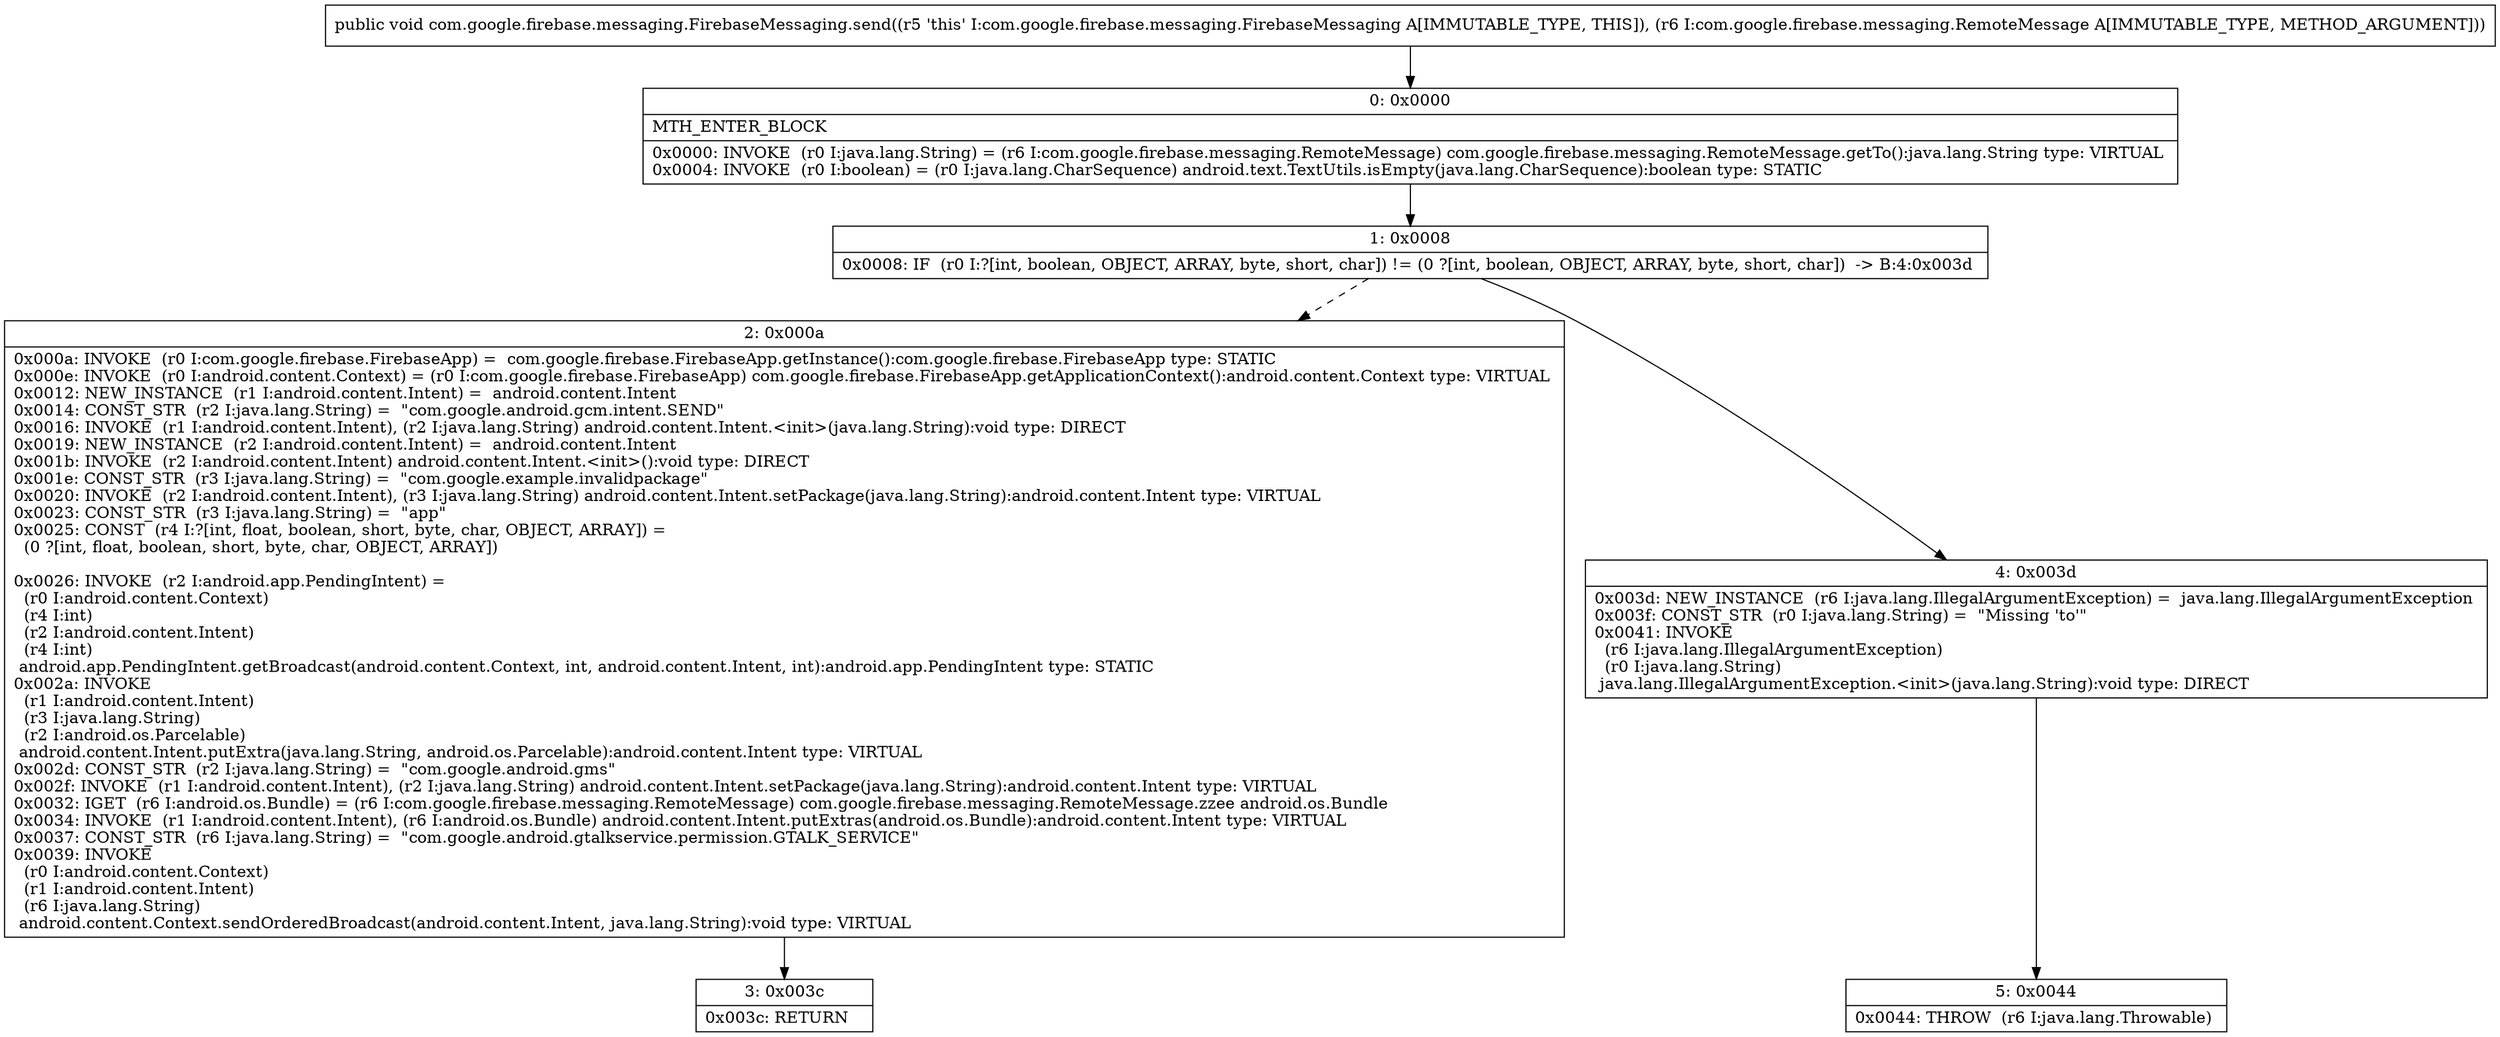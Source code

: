 digraph "CFG forcom.google.firebase.messaging.FirebaseMessaging.send(Lcom\/google\/firebase\/messaging\/RemoteMessage;)V" {
Node_0 [shape=record,label="{0\:\ 0x0000|MTH_ENTER_BLOCK\l|0x0000: INVOKE  (r0 I:java.lang.String) = (r6 I:com.google.firebase.messaging.RemoteMessage) com.google.firebase.messaging.RemoteMessage.getTo():java.lang.String type: VIRTUAL \l0x0004: INVOKE  (r0 I:boolean) = (r0 I:java.lang.CharSequence) android.text.TextUtils.isEmpty(java.lang.CharSequence):boolean type: STATIC \l}"];
Node_1 [shape=record,label="{1\:\ 0x0008|0x0008: IF  (r0 I:?[int, boolean, OBJECT, ARRAY, byte, short, char]) != (0 ?[int, boolean, OBJECT, ARRAY, byte, short, char])  \-\> B:4:0x003d \l}"];
Node_2 [shape=record,label="{2\:\ 0x000a|0x000a: INVOKE  (r0 I:com.google.firebase.FirebaseApp) =  com.google.firebase.FirebaseApp.getInstance():com.google.firebase.FirebaseApp type: STATIC \l0x000e: INVOKE  (r0 I:android.content.Context) = (r0 I:com.google.firebase.FirebaseApp) com.google.firebase.FirebaseApp.getApplicationContext():android.content.Context type: VIRTUAL \l0x0012: NEW_INSTANCE  (r1 I:android.content.Intent) =  android.content.Intent \l0x0014: CONST_STR  (r2 I:java.lang.String) =  \"com.google.android.gcm.intent.SEND\" \l0x0016: INVOKE  (r1 I:android.content.Intent), (r2 I:java.lang.String) android.content.Intent.\<init\>(java.lang.String):void type: DIRECT \l0x0019: NEW_INSTANCE  (r2 I:android.content.Intent) =  android.content.Intent \l0x001b: INVOKE  (r2 I:android.content.Intent) android.content.Intent.\<init\>():void type: DIRECT \l0x001e: CONST_STR  (r3 I:java.lang.String) =  \"com.google.example.invalidpackage\" \l0x0020: INVOKE  (r2 I:android.content.Intent), (r3 I:java.lang.String) android.content.Intent.setPackage(java.lang.String):android.content.Intent type: VIRTUAL \l0x0023: CONST_STR  (r3 I:java.lang.String) =  \"app\" \l0x0025: CONST  (r4 I:?[int, float, boolean, short, byte, char, OBJECT, ARRAY]) = \l  (0 ?[int, float, boolean, short, byte, char, OBJECT, ARRAY])\l \l0x0026: INVOKE  (r2 I:android.app.PendingIntent) = \l  (r0 I:android.content.Context)\l  (r4 I:int)\l  (r2 I:android.content.Intent)\l  (r4 I:int)\l android.app.PendingIntent.getBroadcast(android.content.Context, int, android.content.Intent, int):android.app.PendingIntent type: STATIC \l0x002a: INVOKE  \l  (r1 I:android.content.Intent)\l  (r3 I:java.lang.String)\l  (r2 I:android.os.Parcelable)\l android.content.Intent.putExtra(java.lang.String, android.os.Parcelable):android.content.Intent type: VIRTUAL \l0x002d: CONST_STR  (r2 I:java.lang.String) =  \"com.google.android.gms\" \l0x002f: INVOKE  (r1 I:android.content.Intent), (r2 I:java.lang.String) android.content.Intent.setPackage(java.lang.String):android.content.Intent type: VIRTUAL \l0x0032: IGET  (r6 I:android.os.Bundle) = (r6 I:com.google.firebase.messaging.RemoteMessage) com.google.firebase.messaging.RemoteMessage.zzee android.os.Bundle \l0x0034: INVOKE  (r1 I:android.content.Intent), (r6 I:android.os.Bundle) android.content.Intent.putExtras(android.os.Bundle):android.content.Intent type: VIRTUAL \l0x0037: CONST_STR  (r6 I:java.lang.String) =  \"com.google.android.gtalkservice.permission.GTALK_SERVICE\" \l0x0039: INVOKE  \l  (r0 I:android.content.Context)\l  (r1 I:android.content.Intent)\l  (r6 I:java.lang.String)\l android.content.Context.sendOrderedBroadcast(android.content.Intent, java.lang.String):void type: VIRTUAL \l}"];
Node_3 [shape=record,label="{3\:\ 0x003c|0x003c: RETURN   \l}"];
Node_4 [shape=record,label="{4\:\ 0x003d|0x003d: NEW_INSTANCE  (r6 I:java.lang.IllegalArgumentException) =  java.lang.IllegalArgumentException \l0x003f: CONST_STR  (r0 I:java.lang.String) =  \"Missing 'to'\" \l0x0041: INVOKE  \l  (r6 I:java.lang.IllegalArgumentException)\l  (r0 I:java.lang.String)\l java.lang.IllegalArgumentException.\<init\>(java.lang.String):void type: DIRECT \l}"];
Node_5 [shape=record,label="{5\:\ 0x0044|0x0044: THROW  (r6 I:java.lang.Throwable) \l}"];
MethodNode[shape=record,label="{public void com.google.firebase.messaging.FirebaseMessaging.send((r5 'this' I:com.google.firebase.messaging.FirebaseMessaging A[IMMUTABLE_TYPE, THIS]), (r6 I:com.google.firebase.messaging.RemoteMessage A[IMMUTABLE_TYPE, METHOD_ARGUMENT])) }"];
MethodNode -> Node_0;
Node_0 -> Node_1;
Node_1 -> Node_2[style=dashed];
Node_1 -> Node_4;
Node_2 -> Node_3;
Node_4 -> Node_5;
}


